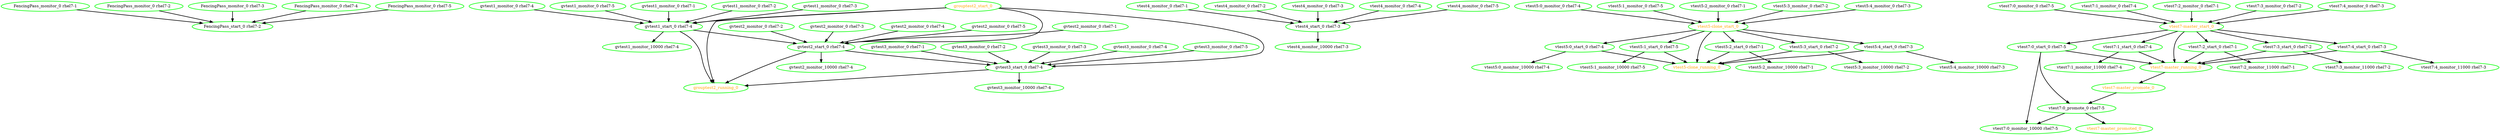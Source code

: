 digraph "g" {
"FencingPass_monitor_0 rhel7-1" -> "FencingPass_start_0 rhel7-2" [ style = bold]
"FencingPass_monitor_0 rhel7-1" [ style=bold color="green" fontcolor="black"]
"FencingPass_monitor_0 rhel7-2" -> "FencingPass_start_0 rhel7-2" [ style = bold]
"FencingPass_monitor_0 rhel7-2" [ style=bold color="green" fontcolor="black"]
"FencingPass_monitor_0 rhel7-3" -> "FencingPass_start_0 rhel7-2" [ style = bold]
"FencingPass_monitor_0 rhel7-3" [ style=bold color="green" fontcolor="black"]
"FencingPass_monitor_0 rhel7-4" -> "FencingPass_start_0 rhel7-2" [ style = bold]
"FencingPass_monitor_0 rhel7-4" [ style=bold color="green" fontcolor="black"]
"FencingPass_monitor_0 rhel7-5" -> "FencingPass_start_0 rhel7-2" [ style = bold]
"FencingPass_monitor_0 rhel7-5" [ style=bold color="green" fontcolor="black"]
"FencingPass_start_0 rhel7-2" [ style=bold color="green" fontcolor="black"]
"grouptest2_running_0" [ style=bold color="green" fontcolor="orange"]
"grouptest2_start_0" -> "grouptest2_running_0" [ style = bold]
"grouptest2_start_0" -> "gvtest1_start_0 rhel7-4" [ style = bold]
"grouptest2_start_0" -> "gvtest2_start_0 rhel7-4" [ style = bold]
"grouptest2_start_0" -> "gvtest3_start_0 rhel7-4" [ style = bold]
"grouptest2_start_0" [ style=bold color="green" fontcolor="orange"]
"gvtest1_monitor_0 rhel7-1" -> "gvtest1_start_0 rhel7-4" [ style = bold]
"gvtest1_monitor_0 rhel7-1" [ style=bold color="green" fontcolor="black"]
"gvtest1_monitor_0 rhel7-2" -> "gvtest1_start_0 rhel7-4" [ style = bold]
"gvtest1_monitor_0 rhel7-2" [ style=bold color="green" fontcolor="black"]
"gvtest1_monitor_0 rhel7-3" -> "gvtest1_start_0 rhel7-4" [ style = bold]
"gvtest1_monitor_0 rhel7-3" [ style=bold color="green" fontcolor="black"]
"gvtest1_monitor_0 rhel7-4" -> "gvtest1_start_0 rhel7-4" [ style = bold]
"gvtest1_monitor_0 rhel7-4" [ style=bold color="green" fontcolor="black"]
"gvtest1_monitor_0 rhel7-5" -> "gvtest1_start_0 rhel7-4" [ style = bold]
"gvtest1_monitor_0 rhel7-5" [ style=bold color="green" fontcolor="black"]
"gvtest1_monitor_10000 rhel7-4" [ style=bold color="green" fontcolor="black"]
"gvtest1_start_0 rhel7-4" -> "grouptest2_running_0" [ style = bold]
"gvtest1_start_0 rhel7-4" -> "gvtest1_monitor_10000 rhel7-4" [ style = bold]
"gvtest1_start_0 rhel7-4" -> "gvtest2_start_0 rhel7-4" [ style = bold]
"gvtest1_start_0 rhel7-4" [ style=bold color="green" fontcolor="black"]
"gvtest2_monitor_0 rhel7-1" -> "gvtest2_start_0 rhel7-4" [ style = bold]
"gvtest2_monitor_0 rhel7-1" [ style=bold color="green" fontcolor="black"]
"gvtest2_monitor_0 rhel7-2" -> "gvtest2_start_0 rhel7-4" [ style = bold]
"gvtest2_monitor_0 rhel7-2" [ style=bold color="green" fontcolor="black"]
"gvtest2_monitor_0 rhel7-3" -> "gvtest2_start_0 rhel7-4" [ style = bold]
"gvtest2_monitor_0 rhel7-3" [ style=bold color="green" fontcolor="black"]
"gvtest2_monitor_0 rhel7-4" -> "gvtest2_start_0 rhel7-4" [ style = bold]
"gvtest2_monitor_0 rhel7-4" [ style=bold color="green" fontcolor="black"]
"gvtest2_monitor_0 rhel7-5" -> "gvtest2_start_0 rhel7-4" [ style = bold]
"gvtest2_monitor_0 rhel7-5" [ style=bold color="green" fontcolor="black"]
"gvtest2_monitor_10000 rhel7-4" [ style=bold color="green" fontcolor="black"]
"gvtest2_start_0 rhel7-4" -> "grouptest2_running_0" [ style = bold]
"gvtest2_start_0 rhel7-4" -> "gvtest2_monitor_10000 rhel7-4" [ style = bold]
"gvtest2_start_0 rhel7-4" -> "gvtest3_start_0 rhel7-4" [ style = bold]
"gvtest2_start_0 rhel7-4" [ style=bold color="green" fontcolor="black"]
"gvtest3_monitor_0 rhel7-1" -> "gvtest3_start_0 rhel7-4" [ style = bold]
"gvtest3_monitor_0 rhel7-1" [ style=bold color="green" fontcolor="black"]
"gvtest3_monitor_0 rhel7-2" -> "gvtest3_start_0 rhel7-4" [ style = bold]
"gvtest3_monitor_0 rhel7-2" [ style=bold color="green" fontcolor="black"]
"gvtest3_monitor_0 rhel7-3" -> "gvtest3_start_0 rhel7-4" [ style = bold]
"gvtest3_monitor_0 rhel7-3" [ style=bold color="green" fontcolor="black"]
"gvtest3_monitor_0 rhel7-4" -> "gvtest3_start_0 rhel7-4" [ style = bold]
"gvtest3_monitor_0 rhel7-4" [ style=bold color="green" fontcolor="black"]
"gvtest3_monitor_0 rhel7-5" -> "gvtest3_start_0 rhel7-4" [ style = bold]
"gvtest3_monitor_0 rhel7-5" [ style=bold color="green" fontcolor="black"]
"gvtest3_monitor_10000 rhel7-4" [ style=bold color="green" fontcolor="black"]
"gvtest3_start_0 rhel7-4" -> "grouptest2_running_0" [ style = bold]
"gvtest3_start_0 rhel7-4" -> "gvtest3_monitor_10000 rhel7-4" [ style = bold]
"gvtest3_start_0 rhel7-4" [ style=bold color="green" fontcolor="black"]
"vtest4_monitor_0 rhel7-1" -> "vtest4_start_0 rhel7-3" [ style = bold]
"vtest4_monitor_0 rhel7-1" [ style=bold color="green" fontcolor="black"]
"vtest4_monitor_0 rhel7-2" -> "vtest4_start_0 rhel7-3" [ style = bold]
"vtest4_monitor_0 rhel7-2" [ style=bold color="green" fontcolor="black"]
"vtest4_monitor_0 rhel7-3" -> "vtest4_start_0 rhel7-3" [ style = bold]
"vtest4_monitor_0 rhel7-3" [ style=bold color="green" fontcolor="black"]
"vtest4_monitor_0 rhel7-4" -> "vtest4_start_0 rhel7-3" [ style = bold]
"vtest4_monitor_0 rhel7-4" [ style=bold color="green" fontcolor="black"]
"vtest4_monitor_0 rhel7-5" -> "vtest4_start_0 rhel7-3" [ style = bold]
"vtest4_monitor_0 rhel7-5" [ style=bold color="green" fontcolor="black"]
"vtest4_monitor_10000 rhel7-3" [ style=bold color="green" fontcolor="black"]
"vtest4_start_0 rhel7-3" -> "vtest4_monitor_10000 rhel7-3" [ style = bold]
"vtest4_start_0 rhel7-3" [ style=bold color="green" fontcolor="black"]
"vtest5-clone_running_0" [ style=bold color="green" fontcolor="orange"]
"vtest5-clone_start_0" -> "vtest5-clone_running_0" [ style = bold]
"vtest5-clone_start_0" -> "vtest5:0_start_0 rhel7-4" [ style = bold]
"vtest5-clone_start_0" -> "vtest5:1_start_0 rhel7-5" [ style = bold]
"vtest5-clone_start_0" -> "vtest5:2_start_0 rhel7-1" [ style = bold]
"vtest5-clone_start_0" -> "vtest5:3_start_0 rhel7-2" [ style = bold]
"vtest5-clone_start_0" -> "vtest5:4_start_0 rhel7-3" [ style = bold]
"vtest5-clone_start_0" [ style=bold color="green" fontcolor="orange"]
"vtest5:0_monitor_0 rhel7-4" -> "vtest5-clone_start_0" [ style = bold]
"vtest5:0_monitor_0 rhel7-4" [ style=bold color="green" fontcolor="black"]
"vtest5:0_monitor_10000 rhel7-4" [ style=bold color="green" fontcolor="black"]
"vtest5:0_start_0 rhel7-4" -> "vtest5-clone_running_0" [ style = bold]
"vtest5:0_start_0 rhel7-4" -> "vtest5:0_monitor_10000 rhel7-4" [ style = bold]
"vtest5:0_start_0 rhel7-4" [ style=bold color="green" fontcolor="black"]
"vtest5:1_monitor_0 rhel7-5" -> "vtest5-clone_start_0" [ style = bold]
"vtest5:1_monitor_0 rhel7-5" [ style=bold color="green" fontcolor="black"]
"vtest5:1_monitor_10000 rhel7-5" [ style=bold color="green" fontcolor="black"]
"vtest5:1_start_0 rhel7-5" -> "vtest5-clone_running_0" [ style = bold]
"vtest5:1_start_0 rhel7-5" -> "vtest5:1_monitor_10000 rhel7-5" [ style = bold]
"vtest5:1_start_0 rhel7-5" [ style=bold color="green" fontcolor="black"]
"vtest5:2_monitor_0 rhel7-1" -> "vtest5-clone_start_0" [ style = bold]
"vtest5:2_monitor_0 rhel7-1" [ style=bold color="green" fontcolor="black"]
"vtest5:2_monitor_10000 rhel7-1" [ style=bold color="green" fontcolor="black"]
"vtest5:2_start_0 rhel7-1" -> "vtest5-clone_running_0" [ style = bold]
"vtest5:2_start_0 rhel7-1" -> "vtest5:2_monitor_10000 rhel7-1" [ style = bold]
"vtest5:2_start_0 rhel7-1" [ style=bold color="green" fontcolor="black"]
"vtest5:3_monitor_0 rhel7-2" -> "vtest5-clone_start_0" [ style = bold]
"vtest5:3_monitor_0 rhel7-2" [ style=bold color="green" fontcolor="black"]
"vtest5:3_monitor_10000 rhel7-2" [ style=bold color="green" fontcolor="black"]
"vtest5:3_start_0 rhel7-2" -> "vtest5-clone_running_0" [ style = bold]
"vtest5:3_start_0 rhel7-2" -> "vtest5:3_monitor_10000 rhel7-2" [ style = bold]
"vtest5:3_start_0 rhel7-2" [ style=bold color="green" fontcolor="black"]
"vtest5:4_monitor_0 rhel7-3" -> "vtest5-clone_start_0" [ style = bold]
"vtest5:4_monitor_0 rhel7-3" [ style=bold color="green" fontcolor="black"]
"vtest5:4_monitor_10000 rhel7-3" [ style=bold color="green" fontcolor="black"]
"vtest5:4_start_0 rhel7-3" -> "vtest5-clone_running_0" [ style = bold]
"vtest5:4_start_0 rhel7-3" -> "vtest5:4_monitor_10000 rhel7-3" [ style = bold]
"vtest5:4_start_0 rhel7-3" [ style=bold color="green" fontcolor="black"]
"vtest7-master_promote_0" -> "vtest7:0_promote_0 rhel7-5" [ style = bold]
"vtest7-master_promote_0" [ style=bold color="green" fontcolor="orange"]
"vtest7-master_promoted_0" [ style=bold color="green" fontcolor="orange"]
"vtest7-master_running_0" -> "vtest7-master_promote_0" [ style = bold]
"vtest7-master_running_0" [ style=bold color="green" fontcolor="orange"]
"vtest7-master_start_0" -> "vtest7-master_running_0" [ style = bold]
"vtest7-master_start_0" -> "vtest7:0_start_0 rhel7-5" [ style = bold]
"vtest7-master_start_0" -> "vtest7:1_start_0 rhel7-4" [ style = bold]
"vtest7-master_start_0" -> "vtest7:2_start_0 rhel7-1" [ style = bold]
"vtest7-master_start_0" -> "vtest7:3_start_0 rhel7-2" [ style = bold]
"vtest7-master_start_0" -> "vtest7:4_start_0 rhel7-3" [ style = bold]
"vtest7-master_start_0" [ style=bold color="green" fontcolor="orange"]
"vtest7:0_monitor_0 rhel7-5" -> "vtest7-master_start_0" [ style = bold]
"vtest7:0_monitor_0 rhel7-5" [ style=bold color="green" fontcolor="black"]
"vtest7:0_monitor_10000 rhel7-5" [ style=bold color="green" fontcolor="black"]
"vtest7:0_promote_0 rhel7-5" -> "vtest7-master_promoted_0" [ style = bold]
"vtest7:0_promote_0 rhel7-5" -> "vtest7:0_monitor_10000 rhel7-5" [ style = bold]
"vtest7:0_promote_0 rhel7-5" [ style=bold color="green" fontcolor="black"]
"vtest7:0_start_0 rhel7-5" -> "vtest7-master_running_0" [ style = bold]
"vtest7:0_start_0 rhel7-5" -> "vtest7:0_monitor_10000 rhel7-5" [ style = bold]
"vtest7:0_start_0 rhel7-5" -> "vtest7:0_promote_0 rhel7-5" [ style = bold]
"vtest7:0_start_0 rhel7-5" [ style=bold color="green" fontcolor="black"]
"vtest7:1_monitor_0 rhel7-4" -> "vtest7-master_start_0" [ style = bold]
"vtest7:1_monitor_0 rhel7-4" [ style=bold color="green" fontcolor="black"]
"vtest7:1_monitor_11000 rhel7-4" [ style=bold color="green" fontcolor="black"]
"vtest7:1_start_0 rhel7-4" -> "vtest7-master_running_0" [ style = bold]
"vtest7:1_start_0 rhel7-4" -> "vtest7:1_monitor_11000 rhel7-4" [ style = bold]
"vtest7:1_start_0 rhel7-4" [ style=bold color="green" fontcolor="black"]
"vtest7:2_monitor_0 rhel7-1" -> "vtest7-master_start_0" [ style = bold]
"vtest7:2_monitor_0 rhel7-1" [ style=bold color="green" fontcolor="black"]
"vtest7:2_monitor_11000 rhel7-1" [ style=bold color="green" fontcolor="black"]
"vtest7:2_start_0 rhel7-1" -> "vtest7-master_running_0" [ style = bold]
"vtest7:2_start_0 rhel7-1" -> "vtest7:2_monitor_11000 rhel7-1" [ style = bold]
"vtest7:2_start_0 rhel7-1" [ style=bold color="green" fontcolor="black"]
"vtest7:3_monitor_0 rhel7-2" -> "vtest7-master_start_0" [ style = bold]
"vtest7:3_monitor_0 rhel7-2" [ style=bold color="green" fontcolor="black"]
"vtest7:3_monitor_11000 rhel7-2" [ style=bold color="green" fontcolor="black"]
"vtest7:3_start_0 rhel7-2" -> "vtest7-master_running_0" [ style = bold]
"vtest7:3_start_0 rhel7-2" -> "vtest7:3_monitor_11000 rhel7-2" [ style = bold]
"vtest7:3_start_0 rhel7-2" [ style=bold color="green" fontcolor="black"]
"vtest7:4_monitor_0 rhel7-3" -> "vtest7-master_start_0" [ style = bold]
"vtest7:4_monitor_0 rhel7-3" [ style=bold color="green" fontcolor="black"]
"vtest7:4_monitor_11000 rhel7-3" [ style=bold color="green" fontcolor="black"]
"vtest7:4_start_0 rhel7-3" -> "vtest7-master_running_0" [ style = bold]
"vtest7:4_start_0 rhel7-3" -> "vtest7:4_monitor_11000 rhel7-3" [ style = bold]
"vtest7:4_start_0 rhel7-3" [ style=bold color="green" fontcolor="black"]
}
